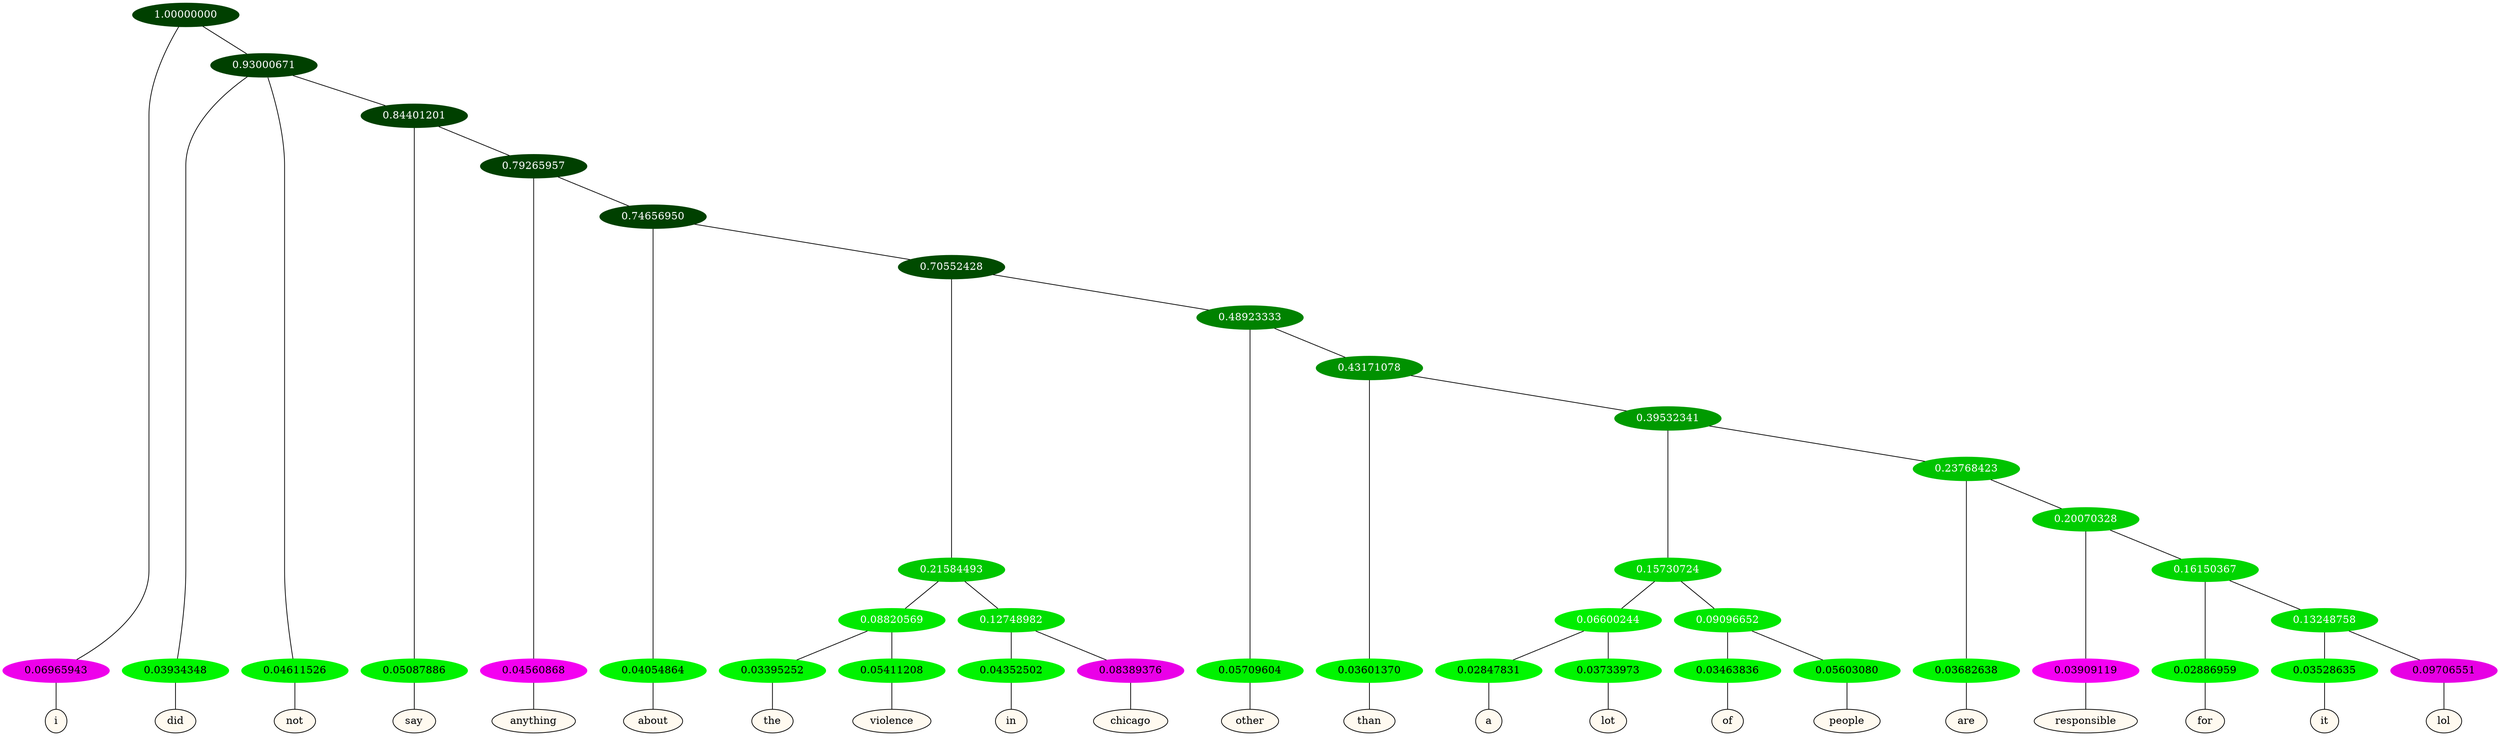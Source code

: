 graph {
	node [format=png height=0.15 nodesep=0.001 ordering=out overlap=prism overlap_scaling=0.01 ranksep=0.001 ratio=0.2 style=filled width=0.15]
	{
		rank=same
		a_w_1 [label=i color=black fillcolor=floralwhite style="filled,solid"]
		a_w_3 [label=did color=black fillcolor=floralwhite style="filled,solid"]
		a_w_4 [label=not color=black fillcolor=floralwhite style="filled,solid"]
		a_w_6 [label=say color=black fillcolor=floralwhite style="filled,solid"]
		a_w_8 [label=anything color=black fillcolor=floralwhite style="filled,solid"]
		a_w_10 [label=about color=black fillcolor=floralwhite style="filled,solid"]
		a_w_18 [label=the color=black fillcolor=floralwhite style="filled,solid"]
		a_w_19 [label=violence color=black fillcolor=floralwhite style="filled,solid"]
		a_w_20 [label=in color=black fillcolor=floralwhite style="filled,solid"]
		a_w_21 [label=chicago color=black fillcolor=floralwhite style="filled,solid"]
		a_w_16 [label=other color=black fillcolor=floralwhite style="filled,solid"]
		a_w_22 [label=than color=black fillcolor=floralwhite style="filled,solid"]
		a_w_30 [label=a color=black fillcolor=floralwhite style="filled,solid"]
		a_w_31 [label=lot color=black fillcolor=floralwhite style="filled,solid"]
		a_w_32 [label=of color=black fillcolor=floralwhite style="filled,solid"]
		a_w_33 [label=people color=black fillcolor=floralwhite style="filled,solid"]
		a_w_28 [label=are color=black fillcolor=floralwhite style="filled,solid"]
		a_w_34 [label=responsible color=black fillcolor=floralwhite style="filled,solid"]
		a_w_36 [label=for color=black fillcolor=floralwhite style="filled,solid"]
		a_w_38 [label=it color=black fillcolor=floralwhite style="filled,solid"]
		a_w_39 [label=lol color=black fillcolor=floralwhite style="filled,solid"]
	}
	a_n_1 -- a_w_1
	a_n_3 -- a_w_3
	a_n_4 -- a_w_4
	a_n_6 -- a_w_6
	a_n_8 -- a_w_8
	a_n_10 -- a_w_10
	a_n_18 -- a_w_18
	a_n_19 -- a_w_19
	a_n_20 -- a_w_20
	a_n_21 -- a_w_21
	a_n_16 -- a_w_16
	a_n_22 -- a_w_22
	a_n_30 -- a_w_30
	a_n_31 -- a_w_31
	a_n_32 -- a_w_32
	a_n_33 -- a_w_33
	a_n_28 -- a_w_28
	a_n_34 -- a_w_34
	a_n_36 -- a_w_36
	a_n_38 -- a_w_38
	a_n_39 -- a_w_39
	{
		rank=same
		a_n_1 [label=0.06965943 color="0.835 1.000 0.930" fontcolor=black]
		a_n_3 [label=0.03934348 color="0.334 1.000 0.961" fontcolor=black]
		a_n_4 [label=0.04611526 color="0.334 1.000 0.954" fontcolor=black]
		a_n_6 [label=0.05087886 color="0.334 1.000 0.949" fontcolor=black]
		a_n_8 [label=0.04560868 color="0.835 1.000 0.954" fontcolor=black]
		a_n_10 [label=0.04054864 color="0.334 1.000 0.959" fontcolor=black]
		a_n_18 [label=0.03395252 color="0.334 1.000 0.966" fontcolor=black]
		a_n_19 [label=0.05411208 color="0.334 1.000 0.946" fontcolor=black]
		a_n_20 [label=0.04352502 color="0.334 1.000 0.956" fontcolor=black]
		a_n_21 [label=0.08389376 color="0.835 1.000 0.916" fontcolor=black]
		a_n_16 [label=0.05709604 color="0.334 1.000 0.943" fontcolor=black]
		a_n_22 [label=0.03601370 color="0.334 1.000 0.964" fontcolor=black]
		a_n_30 [label=0.02847831 color="0.334 1.000 0.972" fontcolor=black]
		a_n_31 [label=0.03733973 color="0.334 1.000 0.963" fontcolor=black]
		a_n_32 [label=0.03463836 color="0.334 1.000 0.965" fontcolor=black]
		a_n_33 [label=0.05603080 color="0.334 1.000 0.944" fontcolor=black]
		a_n_28 [label=0.03682638 color="0.334 1.000 0.963" fontcolor=black]
		a_n_34 [label=0.03909119 color="0.835 1.000 0.961" fontcolor=black]
		a_n_36 [label=0.02886959 color="0.334 1.000 0.971" fontcolor=black]
		a_n_38 [label=0.03528635 color="0.334 1.000 0.965" fontcolor=black]
		a_n_39 [label=0.09706551 color="0.835 1.000 0.903" fontcolor=black]
	}
	a_n_0 [label=1.00000000 color="0.334 1.000 0.250" fontcolor=grey99]
	a_n_0 -- a_n_1
	a_n_2 [label=0.93000671 color="0.334 1.000 0.250" fontcolor=grey99]
	a_n_0 -- a_n_2
	a_n_2 -- a_n_3
	a_n_2 -- a_n_4
	a_n_5 [label=0.84401201 color="0.334 1.000 0.250" fontcolor=grey99]
	a_n_2 -- a_n_5
	a_n_5 -- a_n_6
	a_n_7 [label=0.79265957 color="0.334 1.000 0.250" fontcolor=grey99]
	a_n_5 -- a_n_7
	a_n_7 -- a_n_8
	a_n_9 [label=0.74656950 color="0.334 1.000 0.253" fontcolor=grey99]
	a_n_7 -- a_n_9
	a_n_9 -- a_n_10
	a_n_11 [label=0.70552428 color="0.334 1.000 0.294" fontcolor=grey99]
	a_n_9 -- a_n_11
	a_n_12 [label=0.21584493 color="0.334 1.000 0.784" fontcolor=grey99]
	a_n_11 -- a_n_12
	a_n_13 [label=0.48923333 color="0.334 1.000 0.511" fontcolor=grey99]
	a_n_11 -- a_n_13
	a_n_14 [label=0.08820569 color="0.334 1.000 0.912" fontcolor=grey99]
	a_n_12 -- a_n_14
	a_n_15 [label=0.12748982 color="0.334 1.000 0.873" fontcolor=grey99]
	a_n_12 -- a_n_15
	a_n_13 -- a_n_16
	a_n_17 [label=0.43171078 color="0.334 1.000 0.568" fontcolor=grey99]
	a_n_13 -- a_n_17
	a_n_14 -- a_n_18
	a_n_14 -- a_n_19
	a_n_15 -- a_n_20
	a_n_15 -- a_n_21
	a_n_17 -- a_n_22
	a_n_23 [label=0.39532341 color="0.334 1.000 0.605" fontcolor=grey99]
	a_n_17 -- a_n_23
	a_n_24 [label=0.15730724 color="0.334 1.000 0.843" fontcolor=grey99]
	a_n_23 -- a_n_24
	a_n_25 [label=0.23768423 color="0.334 1.000 0.762" fontcolor=grey99]
	a_n_23 -- a_n_25
	a_n_26 [label=0.06600244 color="0.334 1.000 0.934" fontcolor=grey99]
	a_n_24 -- a_n_26
	a_n_27 [label=0.09096652 color="0.334 1.000 0.909" fontcolor=grey99]
	a_n_24 -- a_n_27
	a_n_25 -- a_n_28
	a_n_29 [label=0.20070328 color="0.334 1.000 0.799" fontcolor=grey99]
	a_n_25 -- a_n_29
	a_n_26 -- a_n_30
	a_n_26 -- a_n_31
	a_n_27 -- a_n_32
	a_n_27 -- a_n_33
	a_n_29 -- a_n_34
	a_n_35 [label=0.16150367 color="0.334 1.000 0.838" fontcolor=grey99]
	a_n_29 -- a_n_35
	a_n_35 -- a_n_36
	a_n_37 [label=0.13248758 color="0.334 1.000 0.868" fontcolor=grey99]
	a_n_35 -- a_n_37
	a_n_37 -- a_n_38
	a_n_37 -- a_n_39
}
